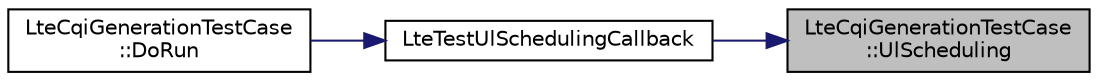 digraph "LteCqiGenerationTestCase::UlScheduling"
{
 // LATEX_PDF_SIZE
  edge [fontname="Helvetica",fontsize="10",labelfontname="Helvetica",labelfontsize="10"];
  node [fontname="Helvetica",fontsize="10",shape=record];
  rankdir="RL";
  Node1 [label="LteCqiGenerationTestCase\l::UlScheduling",height=0.2,width=0.4,color="black", fillcolor="grey75", style="filled", fontcolor="black",tooltip="UL Scheduling function."];
  Node1 -> Node2 [dir="back",color="midnightblue",fontsize="10",style="solid",fontname="Helvetica"];
  Node2 [label="LteTestUlSchedulingCallback",height=0.2,width=0.4,color="black", fillcolor="white", style="filled",URL="$lte-test-cqi-generation_8cc.html#a81b35ae2e0f069464a44e67724d75521",tooltip=" "];
  Node2 -> Node3 [dir="back",color="midnightblue",fontsize="10",style="solid",fontname="Helvetica"];
  Node3 [label="LteCqiGenerationTestCase\l::DoRun",height=0.2,width=0.4,color="black", fillcolor="white", style="filled",URL="$class_lte_cqi_generation_test_case.html#a263a0f3670c23e42ed3feb7d353bdd09",tooltip="Implementation to actually run this TestCase."];
}
